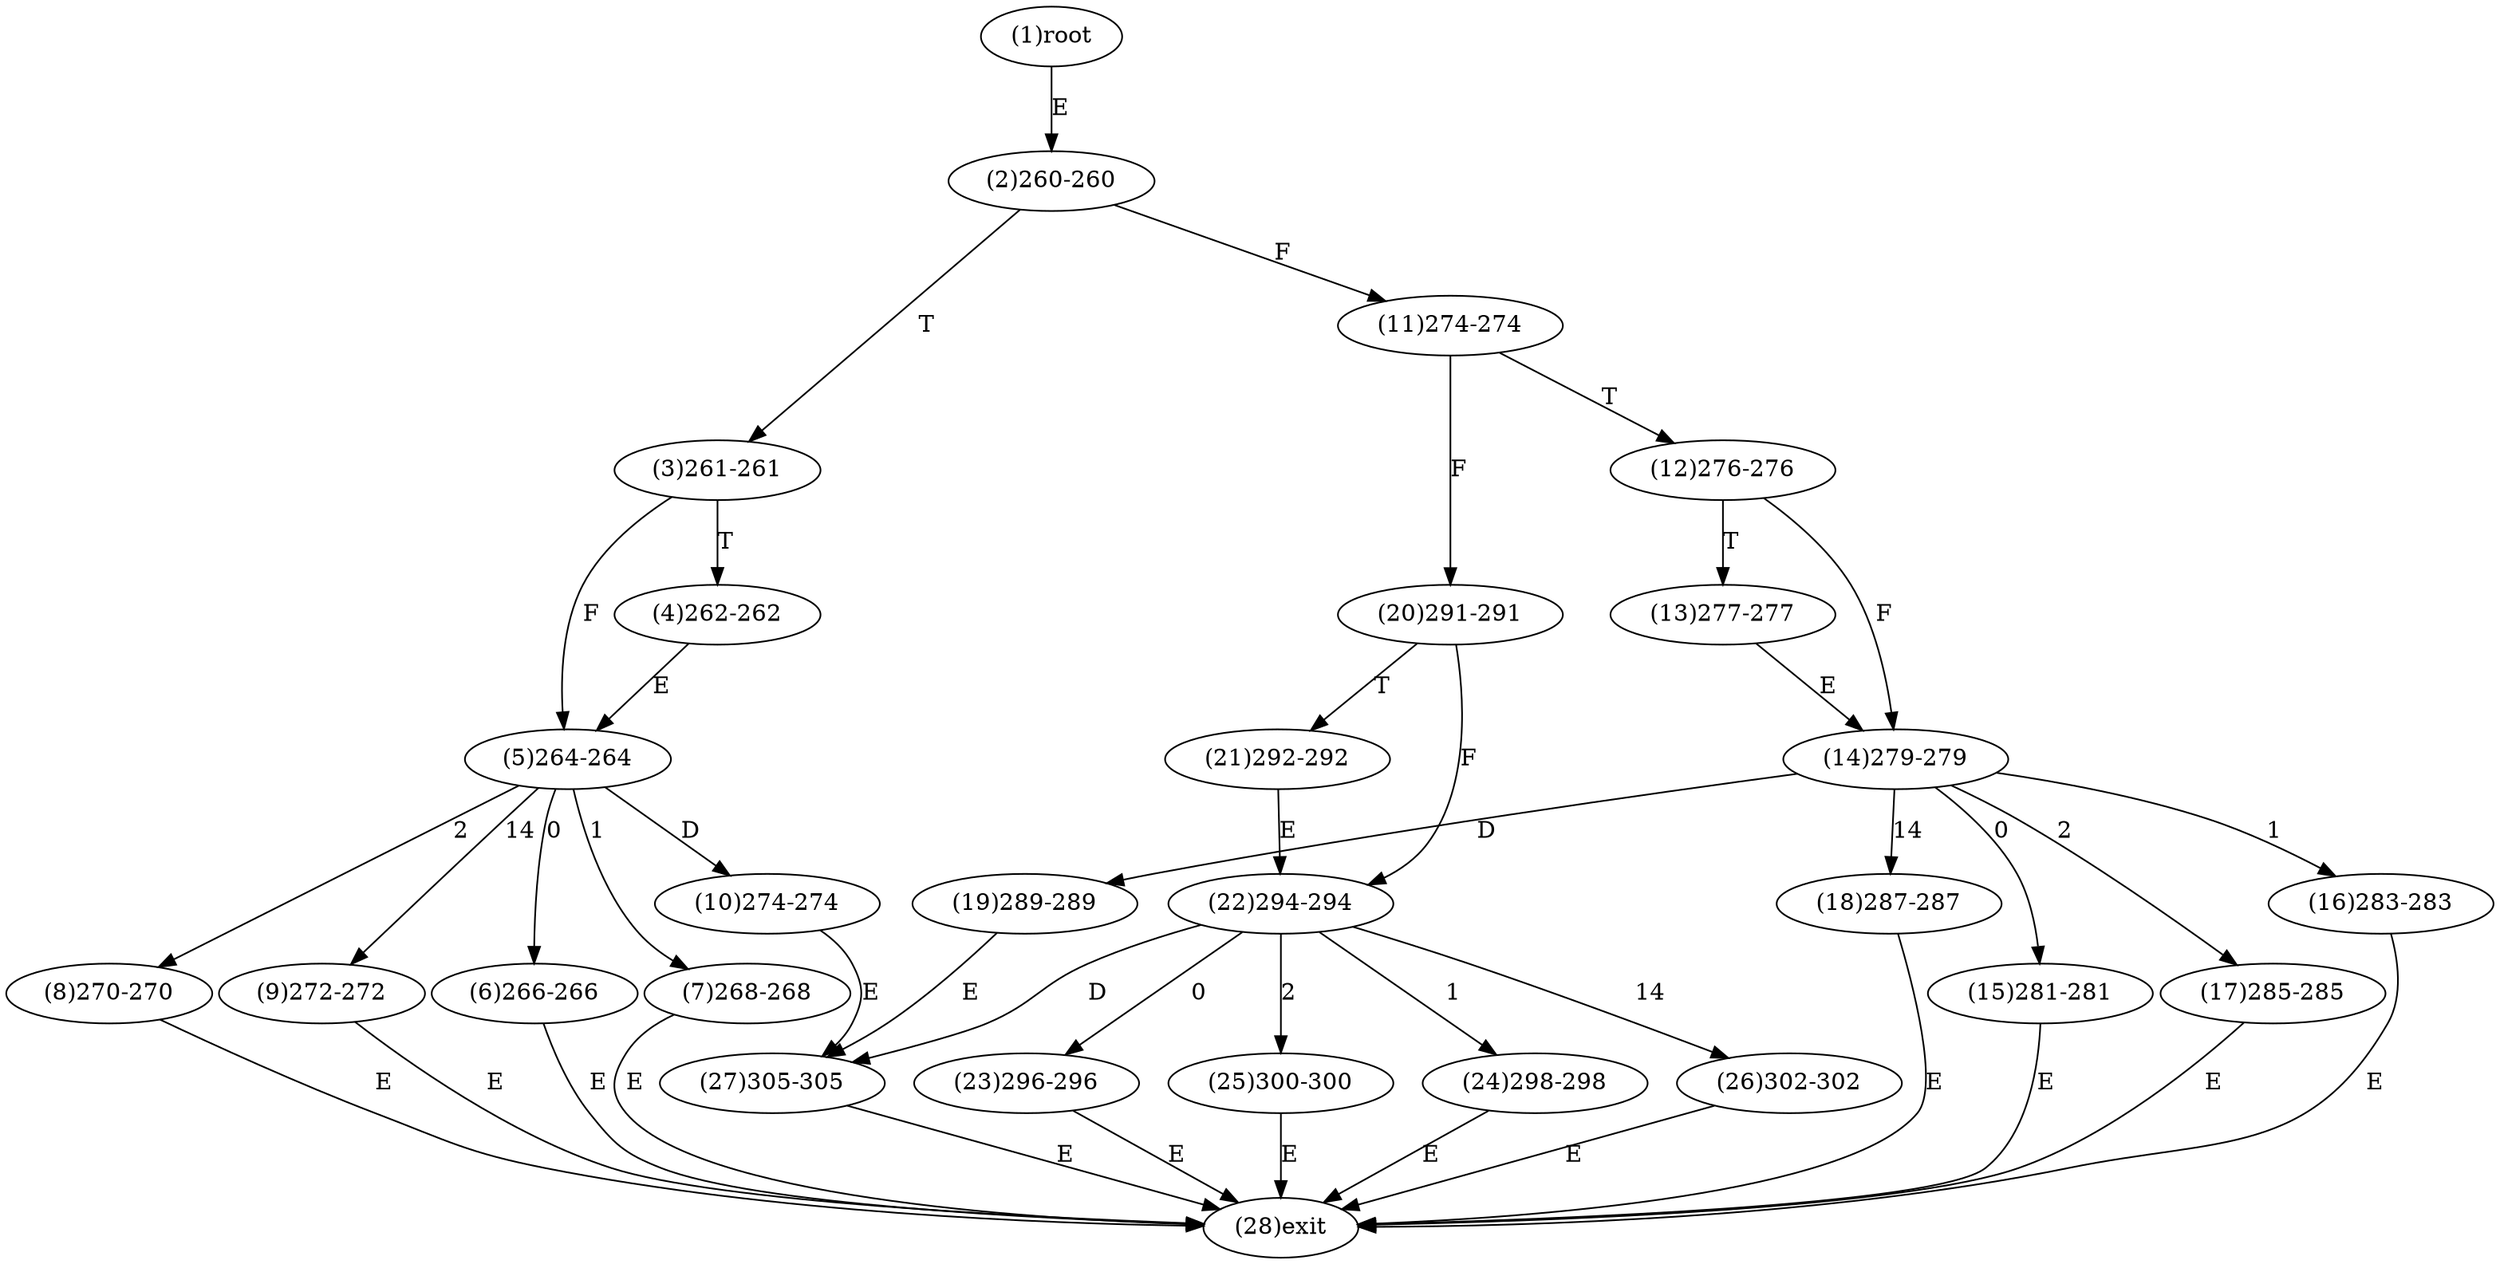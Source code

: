 digraph "" { 
1[ label="(1)root"];
2[ label="(2)260-260"];
3[ label="(3)261-261"];
4[ label="(4)262-262"];
5[ label="(5)264-264"];
6[ label="(6)266-266"];
7[ label="(7)268-268"];
8[ label="(8)270-270"];
9[ label="(9)272-272"];
10[ label="(10)274-274"];
11[ label="(11)274-274"];
12[ label="(12)276-276"];
13[ label="(13)277-277"];
14[ label="(14)279-279"];
15[ label="(15)281-281"];
17[ label="(17)285-285"];
16[ label="(16)283-283"];
19[ label="(19)289-289"];
18[ label="(18)287-287"];
21[ label="(21)292-292"];
20[ label="(20)291-291"];
23[ label="(23)296-296"];
22[ label="(22)294-294"];
25[ label="(25)300-300"];
24[ label="(24)298-298"];
27[ label="(27)305-305"];
26[ label="(26)302-302"];
28[ label="(28)exit"];
1->2[ label="E"];
2->11[ label="F"];
2->3[ label="T"];
3->5[ label="F"];
3->4[ label="T"];
4->5[ label="E"];
5->6[ label="0"];
5->7[ label="1"];
5->8[ label="2"];
5->9[ label="14"];
5->10[ label="D"];
6->28[ label="E"];
7->28[ label="E"];
8->28[ label="E"];
9->28[ label="E"];
10->27[ label="E"];
11->20[ label="F"];
11->12[ label="T"];
12->14[ label="F"];
12->13[ label="T"];
13->14[ label="E"];
14->15[ label="0"];
14->16[ label="1"];
14->17[ label="2"];
14->18[ label="14"];
14->19[ label="D"];
15->28[ label="E"];
16->28[ label="E"];
17->28[ label="E"];
18->28[ label="E"];
19->27[ label="E"];
20->22[ label="F"];
20->21[ label="T"];
21->22[ label="E"];
22->23[ label="0"];
22->24[ label="1"];
22->25[ label="2"];
22->26[ label="14"];
22->27[ label="D"];
23->28[ label="E"];
24->28[ label="E"];
25->28[ label="E"];
26->28[ label="E"];
27->28[ label="E"];
}